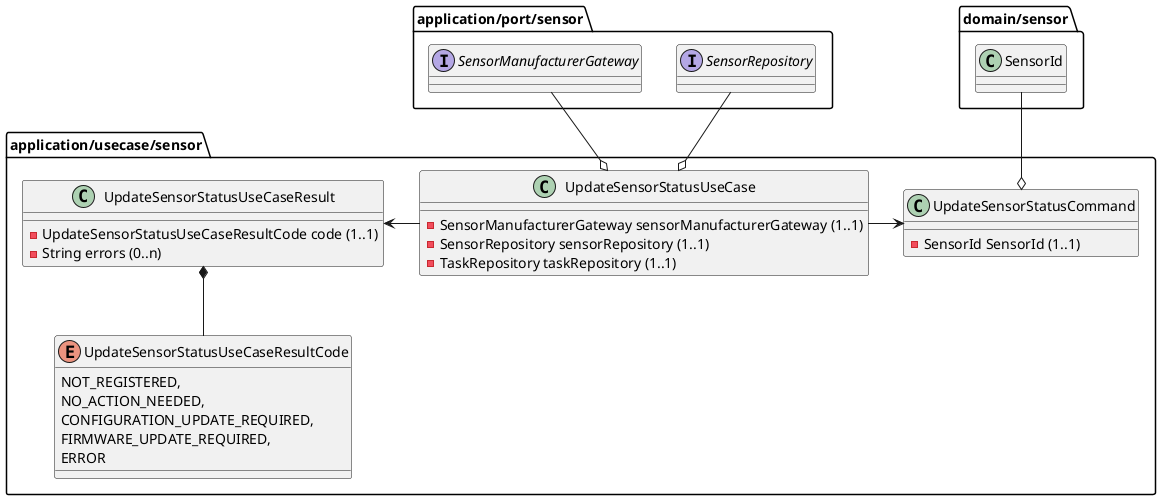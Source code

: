 @startuml

package application/usecase/sensor {
  class UpdateSensorStatusCommand {
    -SensorId SensorId (1..1)
  }

  class UpdateSensorStatusUseCase {
    -SensorManufacturerGateway sensorManufacturerGateway (1..1)
    -SensorRepository sensorRepository (1..1)
    -TaskRepository taskRepository (1..1)
  }

  class UpdateSensorStatusUseCaseResult {
    -UpdateSensorStatusUseCaseResultCode code (1..1)
    -String errors (0..n)
  }

  enum UpdateSensorStatusUseCaseResultCode {
    NOT_REGISTERED,
    NO_ACTION_NEEDED,
    CONFIGURATION_UPDATE_REQUIRED,
    FIRMWARE_UPDATE_REQUIRED,
    ERROR
  }

  UpdateSensorStatusUseCase -right-> UpdateSensorStatusCommand
  UpdateSensorStatusUseCase -left-> UpdateSensorStatusUseCaseResult

  UpdateSensorStatusUseCaseResult *-down- UpdateSensorStatusUseCaseResultCode
}

package application/port/sensor {
    interface SensorManufacturerGateway
    interface SensorRepository
}

package domain/sensor {
  class SensorId
}

UpdateSensorStatusCommand o-up- SensorId
UpdateSensorStatusUseCase o-up- SensorManufacturerGateway
UpdateSensorStatusUseCase o-up- SensorRepository
@enduml